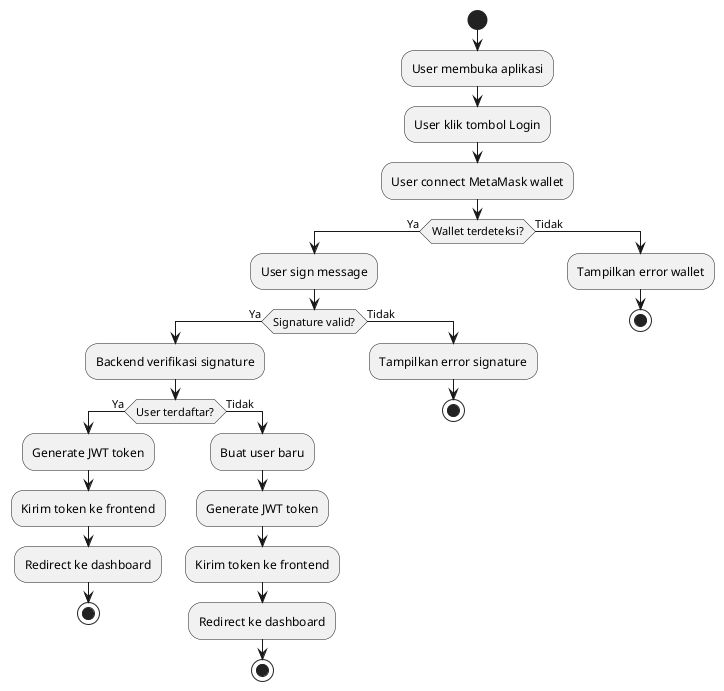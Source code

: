 @startuml
start
:User membuka aplikasi;
:User klik tombol Login;
:User connect MetaMask wallet;
if (Wallet terdeteksi?) then (Ya)
  :User sign message;
  if (Signature valid?) then (Ya)
    :Backend verifikasi signature;
    if (User terdaftar?) then (Ya)
      :Generate JWT token;
      :Kirim token ke frontend;
      :Redirect ke dashboard;
      stop
    else (Tidak)
      :Buat user baru;
      :Generate JWT token;
      :Kirim token ke frontend;
      :Redirect ke dashboard;
      stop
    endif
  else (Tidak)
    :Tampilkan error signature;
    stop
  endif
else (Tidak)
  :Tampilkan error wallet;
  stop
endif
@enduml 